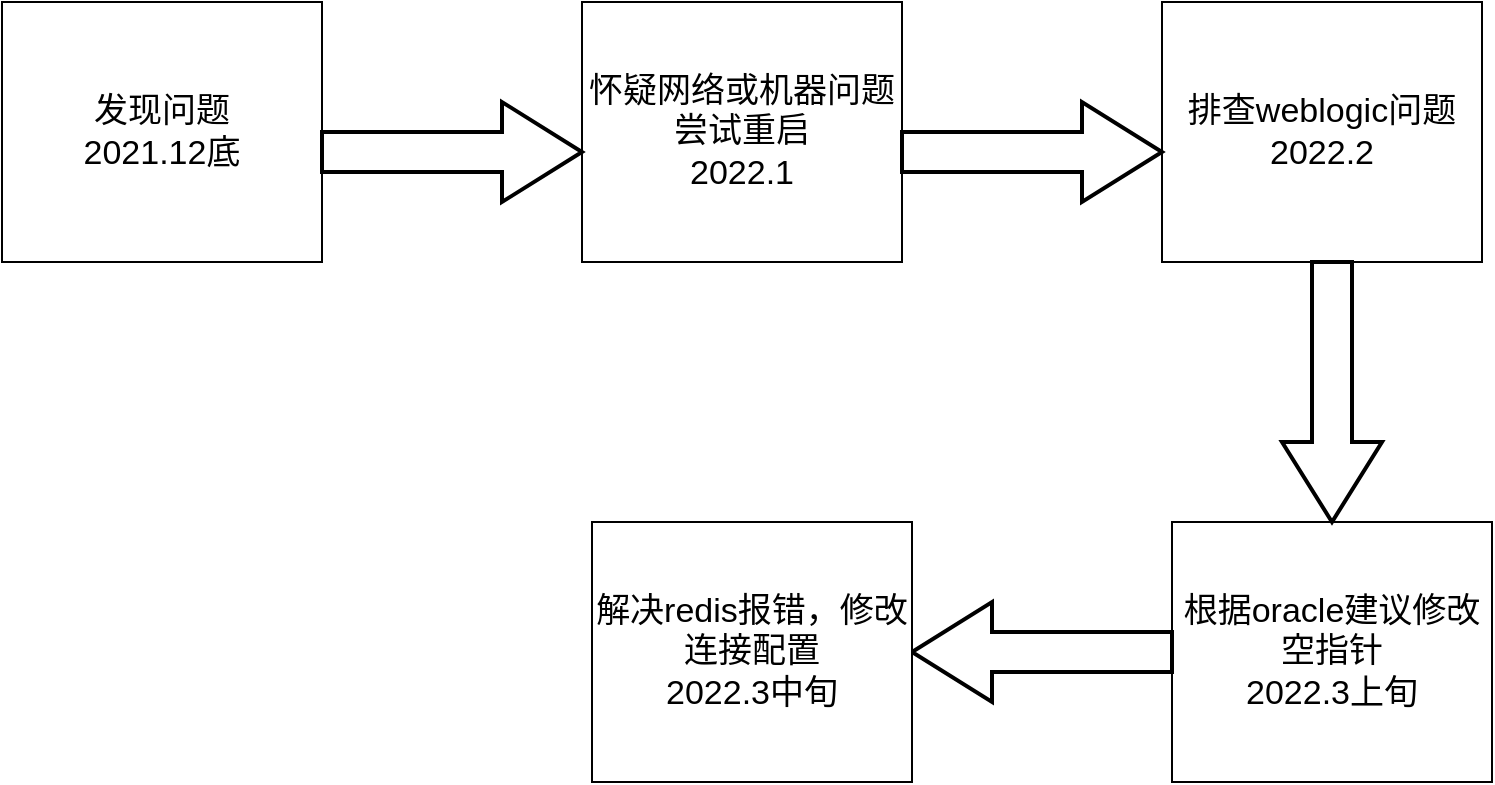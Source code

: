 <mxfile version="17.2.2" type="github">
  <diagram id="R2lEEEUBdFMjLlhIrx00" name="Page-1">
    <mxGraphModel dx="1038" dy="576" grid="0" gridSize="10" guides="1" tooltips="1" connect="1" arrows="1" fold="1" page="0" pageScale="1" pageWidth="850" pageHeight="1100" math="0" shadow="0" extFonts="Permanent Marker^https://fonts.googleapis.com/css?family=Permanent+Marker">
      <root>
        <mxCell id="0" />
        <mxCell id="1" parent="0" />
        <mxCell id="23a65jXl4EKVRDY3e5kB-1" value="发现问题&lt;br style=&quot;font-size: 17px;&quot;&gt;2021.12底" style="rounded=0;whiteSpace=wrap;html=1;fontSize=17;" vertex="1" parent="1">
          <mxGeometry x="70" y="160" width="160" height="130" as="geometry" />
        </mxCell>
        <mxCell id="23a65jXl4EKVRDY3e5kB-2" value="怀疑网络或机器问题&lt;br style=&quot;font-size: 17px&quot;&gt;尝试重启&lt;br style=&quot;font-size: 17px&quot;&gt;2022.1" style="whiteSpace=wrap;html=1;rounded=0;fontSize=17;" vertex="1" parent="1">
          <mxGeometry x="360" y="160" width="160" height="130" as="geometry" />
        </mxCell>
        <mxCell id="23a65jXl4EKVRDY3e5kB-4" value="" style="verticalLabelPosition=bottom;verticalAlign=top;html=1;strokeWidth=2;shape=mxgraph.arrows2.arrow;dy=0.6;dx=40;notch=0;" vertex="1" parent="1">
          <mxGeometry x="230" y="210" width="130" height="50" as="geometry" />
        </mxCell>
        <mxCell id="23a65jXl4EKVRDY3e5kB-5" value="排查weblogic问题&lt;br style=&quot;font-size: 17px&quot;&gt;2022.2" style="whiteSpace=wrap;html=1;rounded=0;fontSize=17;" vertex="1" parent="1">
          <mxGeometry x="650" y="160" width="160" height="130" as="geometry" />
        </mxCell>
        <mxCell id="23a65jXl4EKVRDY3e5kB-6" value="" style="verticalLabelPosition=bottom;verticalAlign=top;html=1;strokeWidth=2;shape=mxgraph.arrows2.arrow;dy=0.6;dx=40;notch=0;" vertex="1" parent="1">
          <mxGeometry x="520" y="210" width="130" height="50" as="geometry" />
        </mxCell>
        <mxCell id="23a65jXl4EKVRDY3e5kB-7" value="根据oracle建议修改空指针&lt;br style=&quot;font-size: 17px&quot;&gt;2022.3上旬" style="whiteSpace=wrap;html=1;rounded=0;fontSize=17;" vertex="1" parent="1">
          <mxGeometry x="655" y="420" width="160" height="130" as="geometry" />
        </mxCell>
        <mxCell id="23a65jXl4EKVRDY3e5kB-8" value="" style="verticalLabelPosition=bottom;verticalAlign=top;html=1;strokeWidth=2;shape=mxgraph.arrows2.arrow;dy=0.6;dx=40;notch=0;direction=south;" vertex="1" parent="1">
          <mxGeometry x="710" y="290" width="50" height="130" as="geometry" />
        </mxCell>
        <mxCell id="23a65jXl4EKVRDY3e5kB-9" value="" style="verticalLabelPosition=bottom;verticalAlign=top;html=1;strokeWidth=2;shape=mxgraph.arrows2.arrow;dy=0.6;dx=40;notch=0;direction=west;" vertex="1" parent="1">
          <mxGeometry x="525" y="460" width="130" height="50" as="geometry" />
        </mxCell>
        <mxCell id="23a65jXl4EKVRDY3e5kB-10" value="解决redis报错，修改连接配置&lt;br style=&quot;font-size: 17px&quot;&gt;2022.3中旬" style="whiteSpace=wrap;html=1;rounded=0;fontSize=17;" vertex="1" parent="1">
          <mxGeometry x="365" y="420" width="160" height="130" as="geometry" />
        </mxCell>
      </root>
    </mxGraphModel>
  </diagram>
</mxfile>

